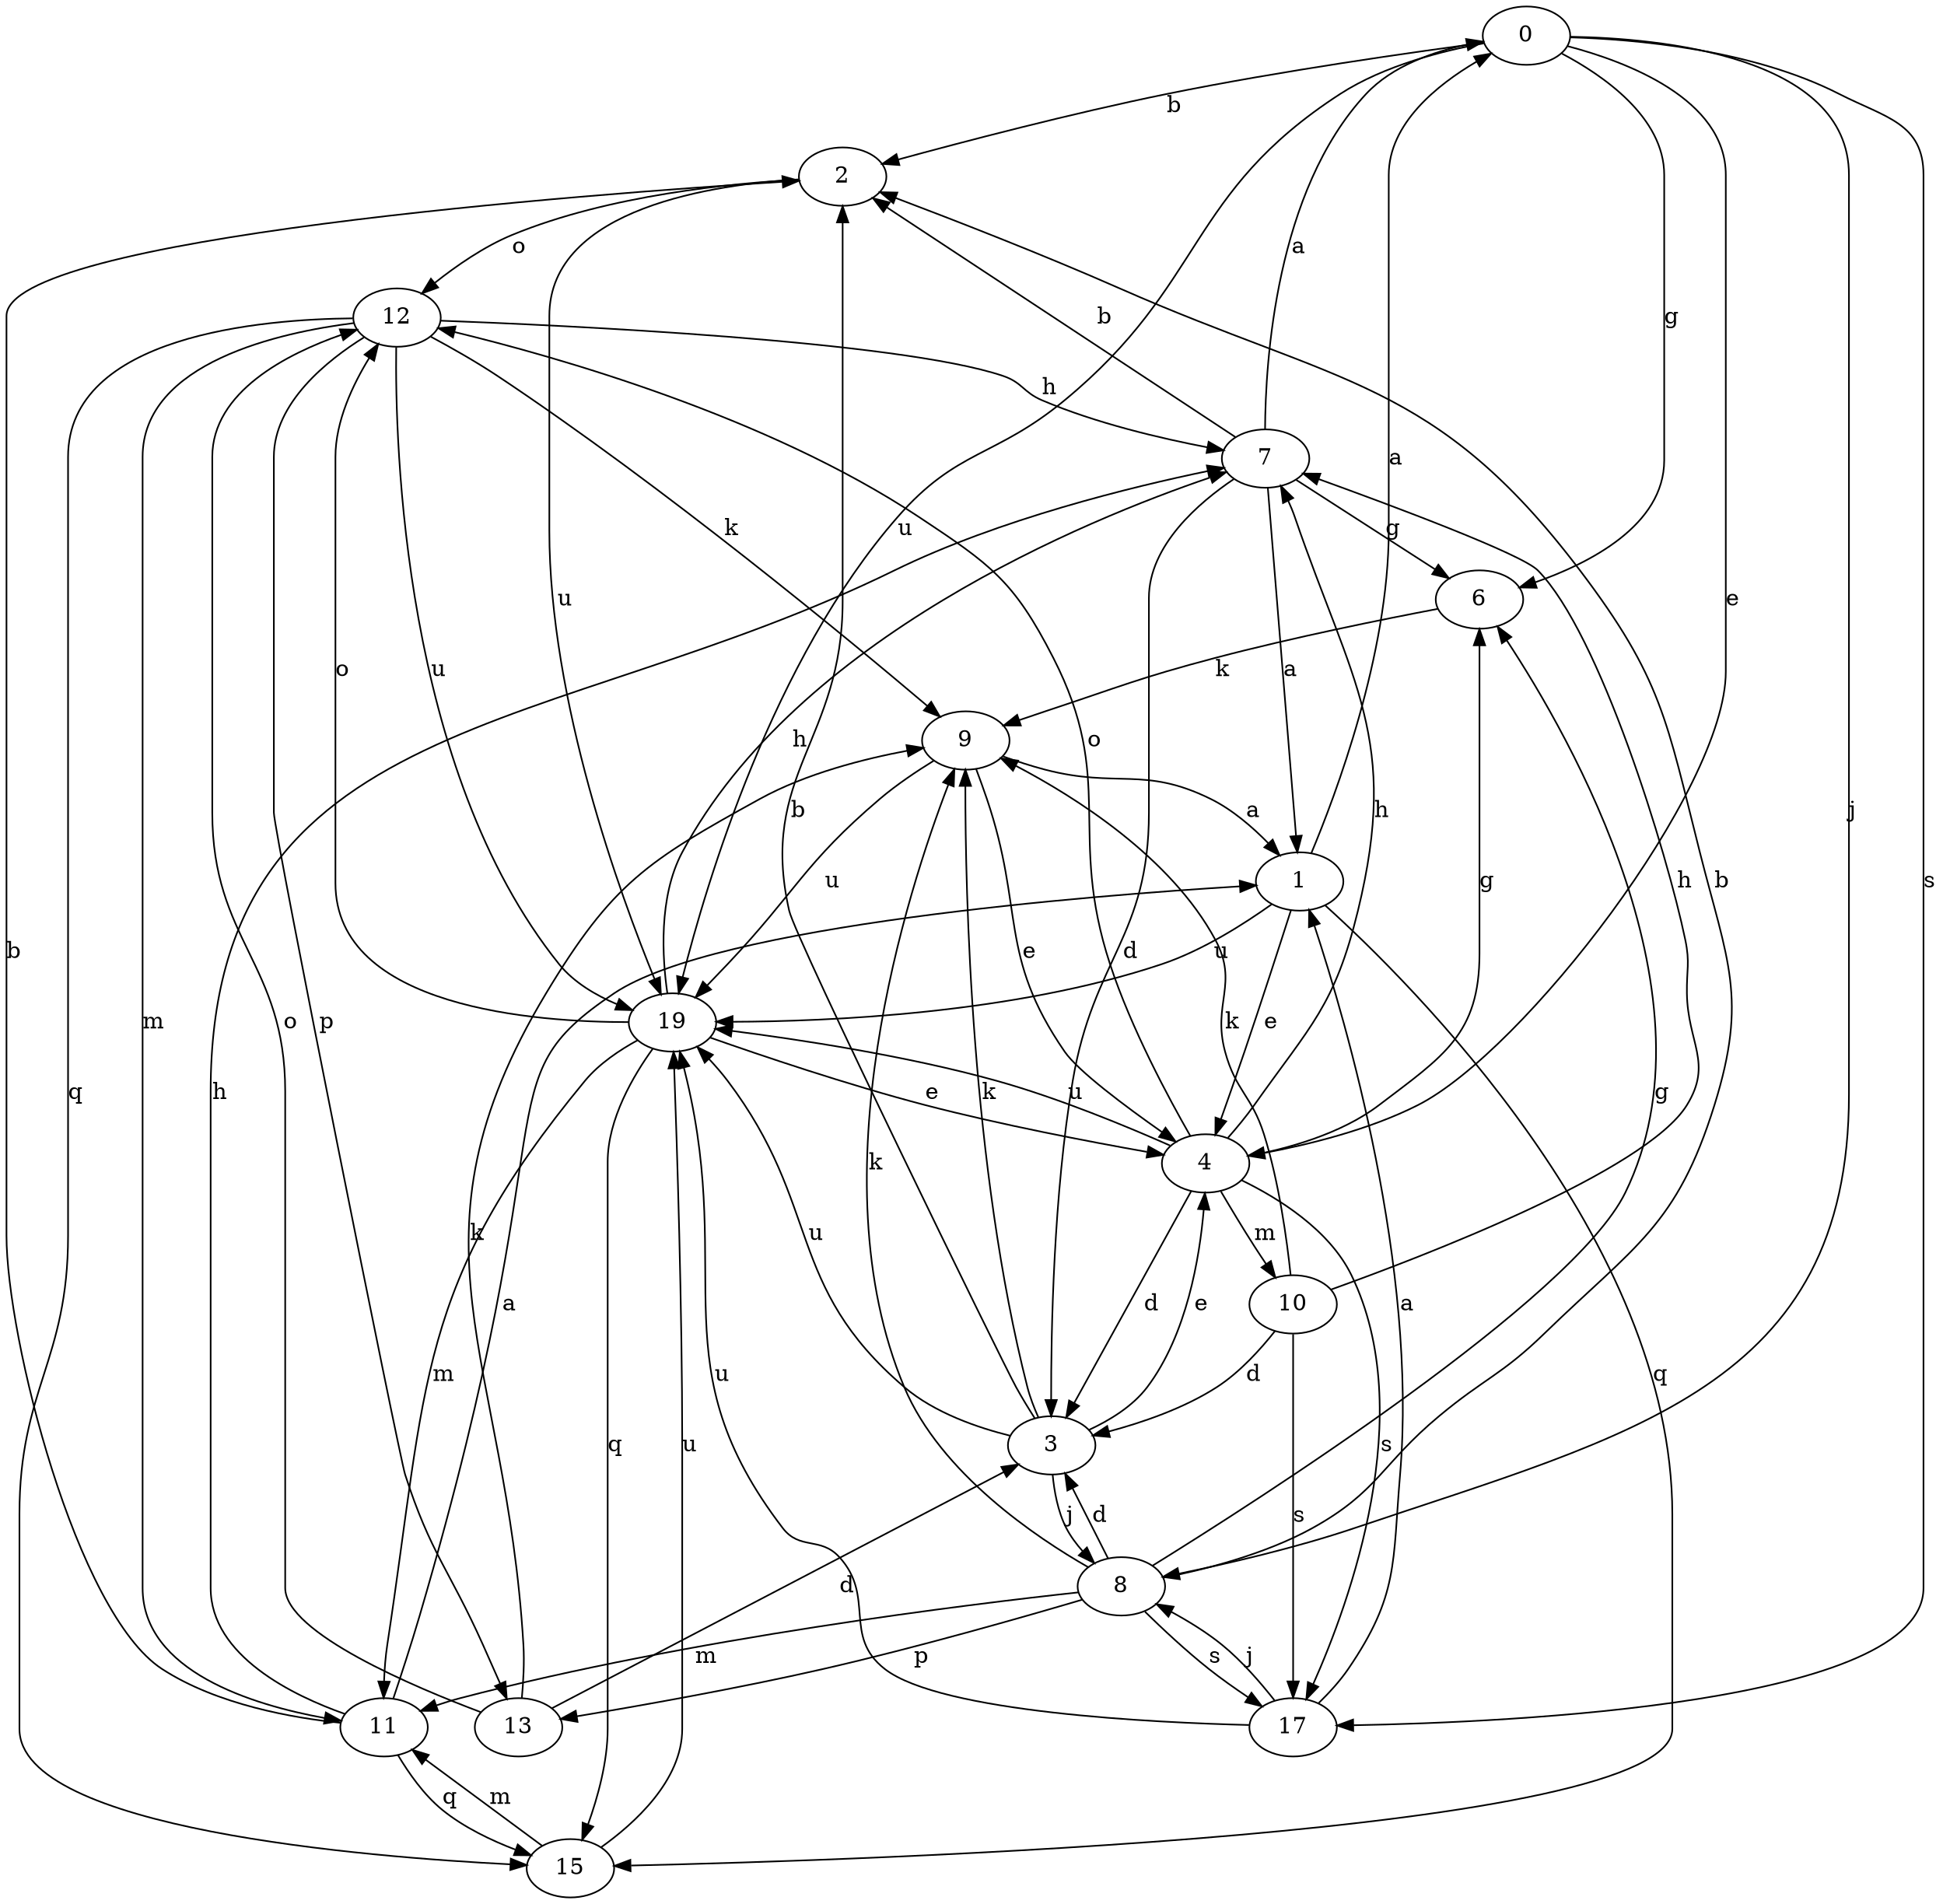strict digraph  {
0;
1;
2;
3;
4;
6;
7;
8;
9;
10;
11;
12;
13;
15;
17;
19;
0 -> 2  [label=b];
0 -> 4  [label=e];
0 -> 6  [label=g];
0 -> 8  [label=j];
0 -> 17  [label=s];
0 -> 19  [label=u];
1 -> 0  [label=a];
1 -> 4  [label=e];
1 -> 15  [label=q];
1 -> 19  [label=u];
2 -> 12  [label=o];
2 -> 19  [label=u];
3 -> 2  [label=b];
3 -> 4  [label=e];
3 -> 8  [label=j];
3 -> 9  [label=k];
3 -> 19  [label=u];
4 -> 3  [label=d];
4 -> 6  [label=g];
4 -> 7  [label=h];
4 -> 10  [label=m];
4 -> 12  [label=o];
4 -> 17  [label=s];
4 -> 19  [label=u];
6 -> 9  [label=k];
7 -> 0  [label=a];
7 -> 1  [label=a];
7 -> 2  [label=b];
7 -> 3  [label=d];
7 -> 6  [label=g];
8 -> 2  [label=b];
8 -> 3  [label=d];
8 -> 6  [label=g];
8 -> 9  [label=k];
8 -> 11  [label=m];
8 -> 13  [label=p];
8 -> 17  [label=s];
9 -> 1  [label=a];
9 -> 4  [label=e];
9 -> 19  [label=u];
10 -> 3  [label=d];
10 -> 7  [label=h];
10 -> 9  [label=k];
10 -> 17  [label=s];
11 -> 1  [label=a];
11 -> 2  [label=b];
11 -> 7  [label=h];
11 -> 15  [label=q];
12 -> 7  [label=h];
12 -> 9  [label=k];
12 -> 11  [label=m];
12 -> 13  [label=p];
12 -> 15  [label=q];
12 -> 19  [label=u];
13 -> 3  [label=d];
13 -> 9  [label=k];
13 -> 12  [label=o];
15 -> 11  [label=m];
15 -> 19  [label=u];
17 -> 1  [label=a];
17 -> 8  [label=j];
17 -> 19  [label=u];
19 -> 4  [label=e];
19 -> 7  [label=h];
19 -> 11  [label=m];
19 -> 12  [label=o];
19 -> 15  [label=q];
}
